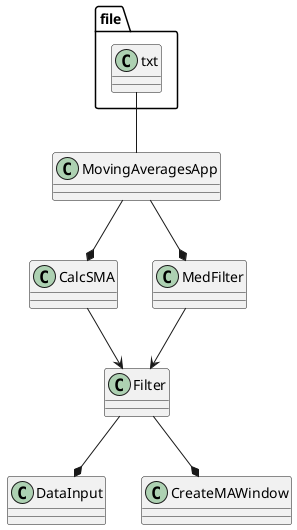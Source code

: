 @startuml
'https://plantuml.com/sequence-diagram

file.txt -- MovingAveragesApp
MovingAveragesApp --* CalcSMA
CalcSMA --> Filter
MovingAveragesApp --* MedFilter
MedFilter --> Filter
Filter --* DataInput
Filter --* CreateMAWindow

@enduml